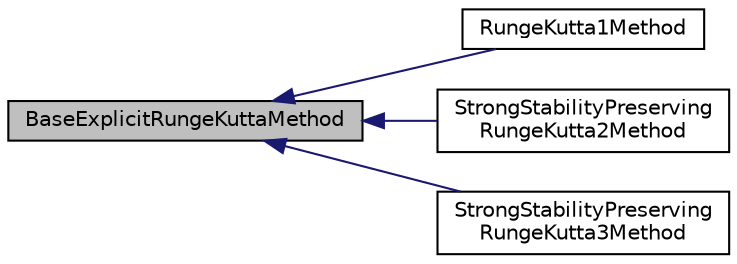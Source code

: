 digraph "BaseExplicitRungeKuttaMethod"
{
  edge [fontname="Helvetica",fontsize="10",labelfontname="Helvetica",labelfontsize="10"];
  node [fontname="Helvetica",fontsize="10",shape=record];
  rankdir="LR";
  Node0 [label="BaseExplicitRungeKuttaMethod",height=0.2,width=0.4,color="black", fillcolor="grey75", style="filled", fontcolor="black"];
  Node0 -> Node1 [dir="back",color="midnightblue",fontsize="10",style="solid",fontname="Helvetica"];
  Node1 [label="RungeKutta1Method",height=0.2,width=0.4,color="black", fillcolor="white", style="filled",URL="$classRungeKutta1Method.html"];
  Node0 -> Node2 [dir="back",color="midnightblue",fontsize="10",style="solid",fontname="Helvetica"];
  Node2 [label="StrongStabilityPreserving\lRungeKutta2Method",height=0.2,width=0.4,color="black", fillcolor="white", style="filled",URL="$classStrongStabilityPreservingRungeKutta2Method.html"];
  Node0 -> Node3 [dir="back",color="midnightblue",fontsize="10",style="solid",fontname="Helvetica"];
  Node3 [label="StrongStabilityPreserving\lRungeKutta3Method",height=0.2,width=0.4,color="black", fillcolor="white", style="filled",URL="$classStrongStabilityPreservingRungeKutta3Method.html"];
}
